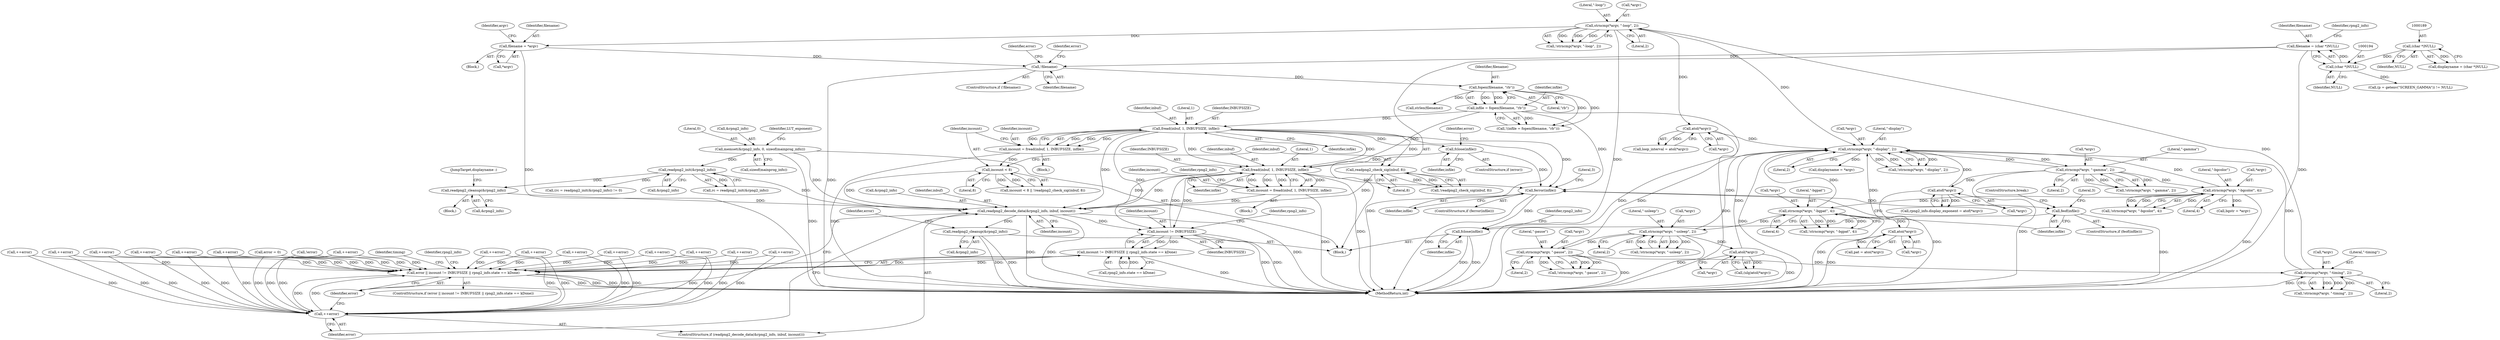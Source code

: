 digraph "0_Android_9d4853418ab2f754c2b63e091c29c5529b8b86ca_8@API" {
"1000774" [label="(Call,fread(inbuf, 1, INBUFSIZE, infile))"];
"1000724" [label="(Call,readpng2_decode_data(&rpng2_info, inbuf, incount))"];
"1000607" [label="(Call,readpng2_cleanup(&rpng2_info))"];
"1000581" [label="(Call,readpng2_init(&rpng2_info))"];
"1000196" [label="(Call,memset(&rpng2_info, 0, sizeof(mainprog_info)))"];
"1000559" [label="(Call,fread(inbuf, 1, INBUFSIZE, infile))"];
"1000547" [label="(Call,infile = fopen(filename, \"rb\"))"];
"1000549" [label="(Call,fopen(filename, \"rb\"))"];
"1000501" [label="(Call,!filename)"];
"1000487" [label="(Call,filename = *argv)"];
"1000431" [label="(Call,strncmp(*argv, \"-loop\", 2))"];
"1000419" [label="(Call,strncmp(*argv, \"-timing\", 2))"];
"1000407" [label="(Call,strncmp(*argv, \"-pause\", 2))"];
"1000379" [label="(Call,strncmp(*argv, \"-usleep\", 2))"];
"1000338" [label="(Call,strncmp(*argv, \"-bgpat\", 4))"];
"1000295" [label="(Call,strncmp(*argv, \"-bgcolor\", 4))"];
"1000262" [label="(Call,strncmp(*argv, \"-gamma\", 2))"];
"1000241" [label="(Call,strncmp(*argv, \"-display\", 2))"];
"1000281" [label="(Call,atof(*argv))"];
"1000398" [label="(Call,atol(*argv))"];
"1000355" [label="(Call,atoi(*argv))"];
"1000460" [label="(Call,atol(*argv))"];
"1000191" [label="(Call,filename = (char *)NULL)"];
"1000193" [label="(Call,(char *)NULL)"];
"1000188" [label="(Call,(char *)NULL)"];
"1000570" [label="(Call,readpng2_check_sig(inbuf, 8))"];
"1000774" [label="(Call,fread(inbuf, 1, INBUFSIZE, infile))"];
"1000735" [label="(Call,incount != INBUFSIZE)"];
"1000615" [label="(Call,fclose(infile))"];
"1000772" [label="(Call,incount = fread(inbuf, 1, INBUFSIZE, infile))"];
"1000566" [label="(Call,incount < 8)"];
"1000557" [label="(Call,incount = fread(inbuf, 1, INBUFSIZE, infile))"];
"1000734" [label="(Call,incount != INBUFSIZE || rpng2_info.state == kDone)"];
"1000732" [label="(Call,error || incount != INBUFSIZE || rpng2_info.state == kDone)"];
"1000729" [label="(Call,++error)"];
"1000753" [label="(Call,ferror(infile))"];
"1000760" [label="(Call,feof(infile))"];
"1000779" [label="(Call,fclose(infile))"];
"1000781" [label="(Call,readpng2_cleanup(&rpng2_info))"];
"1000546" [label="(Call,!(infile = fopen(filename, \"rb\")))"];
"1000504" [label="(Identifier,error)"];
"1000191" [label="(Call,filename = (char *)NULL)"];
"1000296" [label="(Call,*argv)"];
"1000560" [label="(Identifier,inbuf)"];
"1000581" [label="(Call,readpng2_init(&rpng2_info))"];
"1000398" [label="(Call,atol(*argv))"];
"1000255" [label="(Call,displayname = *argv)"];
"1000198" [label="(Identifier,rpng2_info)"];
"1000337" [label="(Call,!strncmp(*argv, \"-bgpat\", 4))"];
"1000419" [label="(Call,strncmp(*argv, \"-timing\", 2))"];
"1000550" [label="(Identifier,filename)"];
"1000261" [label="(Call,!strncmp(*argv, \"-gamma\", 2))"];
"1000265" [label="(Literal,\"-gamma\")"];
"1001099" [label="(MethodReturn,int)"];
"1000190" [label="(Identifier,NULL)"];
"1000615" [label="(Call,fclose(infile))"];
"1000610" [label="(JumpTarget,displayname :)"];
"1000757" [label="(Literal,3)"];
"1000740" [label="(Identifier,rpng2_info)"];
"1000263" [label="(Call,*argv)"];
"1000147" [label="(Block,)"];
"1000420" [label="(Call,*argv)"];
"1000299" [label="(Literal,4)"];
"1000726" [label="(Identifier,rpng2_info)"];
"1000613" [label="(ControlStructure,if (error))"];
"1000572" [label="(Literal,8)"];
"1000378" [label="(Call,!strncmp(*argv, \"-usleep\", 2))"];
"1000570" [label="(Call,readpng2_check_sig(inbuf, 8))"];
"1000266" [label="(Literal,2)"];
"1000574" [label="(Call,++error)"];
"1000380" [label="(Call,*argv)"];
"1000752" [label="(ControlStructure,if (ferror(infile)))"];
"1000551" [label="(Literal,\"rb\")"];
"1000406" [label="(Call,!strncmp(*argv, \"-pause\", 2))"];
"1000213" [label="(Call,(p = getenv(\"SCREEN_GAMMA\")) != NULL)"];
"1000783" [label="(Identifier,rpng2_info)"];
"1000567" [label="(Identifier,incount)"];
"1000461" [label="(Call,*argv)"];
"1000356" [label="(Call,*argv)"];
"1000498" [label="(Call,++error)"];
"1000244" [label="(Literal,\"-display\")"];
"1000772" [label="(Call,incount = fread(inbuf, 1, INBUFSIZE, infile))"];
"1000495" [label="(Call,++error)"];
"1000193" [label="(Call,(char *)NULL)"];
"1000779" [label="(Call,fclose(infile))"];
"1000431" [label="(Call,strncmp(*argv, \"-loop\", 2))"];
"1000562" [label="(Identifier,INBUFSIZE)"];
"1000723" [label="(ControlStructure,if (readpng2_decode_data(&rpng2_info, inbuf, incount)))"];
"1000430" [label="(Call,!strncmp(*argv, \"-loop\", 2))"];
"1000558" [label="(Identifier,incount)"];
"1000306" [label="(Call,++error)"];
"1000435" [label="(Literal,2)"];
"1000486" [label="(Block,)"];
"1000422" [label="(Literal,\"-timing\")"];
"1000407" [label="(Call,strncmp(*argv, \"-pause\", 2))"];
"1000747" [label="(Identifier,rpng2_info)"];
"1000606" [label="(Block,)"];
"1000382" [label="(Literal,\"-usleep\")"];
"1000754" [label="(Identifier,infile)"];
"1000277" [label="(Call,rpng2_info.display_exponent = atof(*argv))"];
"1000188" [label="(Call,(char *)NULL)"];
"1000565" [label="(Call,incount < 8 || !readpng2_check_sig(inbuf, 8))"];
"1000295" [label="(Call,strncmp(*argv, \"-bgcolor\", 4))"];
"1000579" [label="(Call,rc = readpng2_init(&rpng2_info))"];
"1000423" [label="(Literal,2)"];
"1000199" [label="(Literal,0)"];
"1000192" [label="(Identifier,filename)"];
"1000396" [label="(Call,(ulg)atol(*argv))"];
"1000548" [label="(Identifier,infile)"];
"1000563" [label="(Identifier,infile)"];
"1000408" [label="(Call,*argv)"];
"1000242" [label="(Call,*argv)"];
"1000501" [label="(Call,!filename)"];
"1000325" [label="(Call,++error)"];
"1000761" [label="(Identifier,infile)"];
"1000582" [label="(Call,&rpng2_info)"];
"1000338" [label="(Call,strncmp(*argv, \"-bgpat\", 4))"];
"1000727" [label="(Identifier,inbuf)"];
"1000290" [label="(Call,++error)"];
"1000568" [label="(Literal,8)"];
"1000628" [label="(Call,strlen(filename))"];
"1000196" [label="(Call,memset(&rpng2_info, 0, sizeof(mainprog_info)))"];
"1000493" [label="(Identifier,argv)"];
"1000488" [label="(Identifier,filename)"];
"1000195" [label="(Identifier,NULL)"];
"1000769" [label="(Identifier,timing)"];
"1000342" [label="(Literal,4)"];
"1000735" [label="(Call,incount != INBUFSIZE)"];
"1000753" [label="(Call,ferror(infile))"];
"1000774" [label="(Call,fread(inbuf, 1, INBUFSIZE, infile))"];
"1000595" [label="(Call,++error)"];
"1000611" [label="(Call,++error)"];
"1000487" [label="(Call,filename = *argv)"];
"1000339" [label="(Call,*argv)"];
"1000722" [label="(Block,)"];
"1000767" [label="(ControlStructure,break;)"];
"1000553" [label="(Call,++error)"];
"1000782" [label="(Call,&rpng2_info)"];
"1000557" [label="(Call,incount = fread(inbuf, 1, INBUFSIZE, infile))"];
"1000310" [label="(Call,bgstr = *argv)"];
"1000355" [label="(Call,atoi(*argv))"];
"1000434" [label="(Literal,\"-loop\")"];
"1000616" [label="(Identifier,infile)"];
"1000399" [label="(Call,*argv)"];
"1000241" [label="(Call,strncmp(*argv, \"-display\", 2))"];
"1000410" [label="(Literal,\"-pause\")"];
"1000383" [label="(Literal,2)"];
"1000240" [label="(Call,!strncmp(*argv, \"-display\", 2))"];
"1000281" [label="(Call,atof(*argv))"];
"1000738" [label="(Call,rpng2_info.state == kDone)"];
"1000764" [label="(Literal,3)"];
"1000607" [label="(Call,readpng2_cleanup(&rpng2_info))"];
"1000578" [label="(Call,(rc = readpng2_init(&rpng2_info)) != 0)"];
"1000374" [label="(Call,++error)"];
"1000561" [label="(Literal,1)"];
"1000341" [label="(Literal,\"-bgpat\")"];
"1000460" [label="(Call,atol(*argv))"];
"1000725" [label="(Call,&rpng2_info)"];
"1000282" [label="(Call,*argv)"];
"1000458" [label="(Call,loop_interval = atol(*argv))"];
"1000566" [label="(Call,incount < 8)"];
"1000294" [label="(Call,!strncmp(*argv, \"-bgcolor\", 4))"];
"1000349" [label="(Call,++error)"];
"1000418" [label="(Call,!strncmp(*argv, \"-timing\", 2))"];
"1000186" [label="(Call,displayname = (char *)NULL)"];
"1000733" [label="(Identifier,error)"];
"1000547" [label="(Call,infile = fopen(filename, \"rb\"))"];
"1000729" [label="(Call,++error)"];
"1000489" [label="(Call,*argv)"];
"1000197" [label="(Call,&rpng2_info)"];
"1000730" [label="(Identifier,error)"];
"1000781" [label="(Call,readpng2_cleanup(&rpng2_info))"];
"1000556" [label="(Block,)"];
"1000506" [label="(Identifier,error)"];
"1000273" [label="(Call,++error)"];
"1000203" [label="(Identifier,LUT_exponent)"];
"1000262" [label="(Call,strncmp(*argv, \"-gamma\", 2))"];
"1000559" [label="(Call,fread(inbuf, 1, INBUFSIZE, infile))"];
"1000773" [label="(Identifier,incount)"];
"1000618" [label="(Identifier,error)"];
"1000760" [label="(Call,feof(infile))"];
"1000759" [label="(ControlStructure,if (feof(infile)))"];
"1000776" [label="(Literal,1)"];
"1000245" [label="(Literal,2)"];
"1000236" [label="(Call,!error)"];
"1000734" [label="(Call,incount != INBUFSIZE || rpng2_info.state == kDone)"];
"1000353" [label="(Call,pat = atoi(*argv))"];
"1000777" [label="(Identifier,INBUFSIZE)"];
"1000503" [label="(Call,++error)"];
"1000158" [label="(Call,error = 0)"];
"1000298" [label="(Literal,\"-bgcolor\")"];
"1000390" [label="(Call,++error)"];
"1000200" [label="(Call,sizeof(mainprog_info))"];
"1000549" [label="(Call,fopen(filename, \"rb\"))"];
"1000737" [label="(Identifier,INBUFSIZE)"];
"1000731" [label="(ControlStructure,if (error || incount != INBUFSIZE || rpng2_info.state == kDone))"];
"1000736" [label="(Identifier,incount)"];
"1000778" [label="(Identifier,infile)"];
"1000724" [label="(Call,readpng2_decode_data(&rpng2_info, inbuf, incount))"];
"1000785" [label="(Identifier,error)"];
"1000775" [label="(Identifier,inbuf)"];
"1000502" [label="(Identifier,filename)"];
"1000728" [label="(Identifier,incount)"];
"1000411" [label="(Literal,2)"];
"1000252" [label="(Call,++error)"];
"1000732" [label="(Call,error || incount != INBUFSIZE || rpng2_info.state == kDone)"];
"1000432" [label="(Call,*argv)"];
"1000379" [label="(Call,strncmp(*argv, \"-usleep\", 2))"];
"1000569" [label="(Call,!readpng2_check_sig(inbuf, 8))"];
"1000571" [label="(Identifier,inbuf)"];
"1000500" [label="(ControlStructure,if (!filename))"];
"1000608" [label="(Call,&rpng2_info)"];
"1000780" [label="(Identifier,infile)"];
"1000774" -> "1000772"  [label="AST: "];
"1000774" -> "1000778"  [label="CFG: "];
"1000775" -> "1000774"  [label="AST: "];
"1000776" -> "1000774"  [label="AST: "];
"1000777" -> "1000774"  [label="AST: "];
"1000778" -> "1000774"  [label="AST: "];
"1000772" -> "1000774"  [label="CFG: "];
"1000774" -> "1001099"  [label="DDG: "];
"1000774" -> "1000724"  [label="DDG: "];
"1000774" -> "1000735"  [label="DDG: "];
"1000774" -> "1000753"  [label="DDG: "];
"1000774" -> "1000772"  [label="DDG: "];
"1000774" -> "1000772"  [label="DDG: "];
"1000774" -> "1000772"  [label="DDG: "];
"1000774" -> "1000772"  [label="DDG: "];
"1000724" -> "1000774"  [label="DDG: "];
"1000559" -> "1000774"  [label="DDG: "];
"1000559" -> "1000774"  [label="DDG: "];
"1000735" -> "1000774"  [label="DDG: "];
"1000547" -> "1000774"  [label="DDG: "];
"1000615" -> "1000774"  [label="DDG: "];
"1000724" -> "1000723"  [label="AST: "];
"1000724" -> "1000728"  [label="CFG: "];
"1000725" -> "1000724"  [label="AST: "];
"1000727" -> "1000724"  [label="AST: "];
"1000728" -> "1000724"  [label="AST: "];
"1000730" -> "1000724"  [label="CFG: "];
"1000733" -> "1000724"  [label="CFG: "];
"1000724" -> "1001099"  [label="DDG: "];
"1000724" -> "1001099"  [label="DDG: "];
"1000724" -> "1001099"  [label="DDG: "];
"1000607" -> "1000724"  [label="DDG: "];
"1000581" -> "1000724"  [label="DDG: "];
"1000196" -> "1000724"  [label="DDG: "];
"1000559" -> "1000724"  [label="DDG: "];
"1000570" -> "1000724"  [label="DDG: "];
"1000772" -> "1000724"  [label="DDG: "];
"1000566" -> "1000724"  [label="DDG: "];
"1000724" -> "1000735"  [label="DDG: "];
"1000724" -> "1000781"  [label="DDG: "];
"1000607" -> "1000606"  [label="AST: "];
"1000607" -> "1000608"  [label="CFG: "];
"1000608" -> "1000607"  [label="AST: "];
"1000610" -> "1000607"  [label="CFG: "];
"1000581" -> "1000607"  [label="DDG: "];
"1000581" -> "1000579"  [label="AST: "];
"1000581" -> "1000582"  [label="CFG: "];
"1000582" -> "1000581"  [label="AST: "];
"1000579" -> "1000581"  [label="CFG: "];
"1000581" -> "1000578"  [label="DDG: "];
"1000581" -> "1000579"  [label="DDG: "];
"1000196" -> "1000581"  [label="DDG: "];
"1000196" -> "1000147"  [label="AST: "];
"1000196" -> "1000200"  [label="CFG: "];
"1000197" -> "1000196"  [label="AST: "];
"1000199" -> "1000196"  [label="AST: "];
"1000200" -> "1000196"  [label="AST: "];
"1000203" -> "1000196"  [label="CFG: "];
"1000196" -> "1001099"  [label="DDG: "];
"1000559" -> "1000557"  [label="AST: "];
"1000559" -> "1000563"  [label="CFG: "];
"1000560" -> "1000559"  [label="AST: "];
"1000561" -> "1000559"  [label="AST: "];
"1000562" -> "1000559"  [label="AST: "];
"1000563" -> "1000559"  [label="AST: "];
"1000557" -> "1000559"  [label="CFG: "];
"1000559" -> "1001099"  [label="DDG: "];
"1000559" -> "1000557"  [label="DDG: "];
"1000559" -> "1000557"  [label="DDG: "];
"1000559" -> "1000557"  [label="DDG: "];
"1000559" -> "1000557"  [label="DDG: "];
"1000547" -> "1000559"  [label="DDG: "];
"1000559" -> "1000570"  [label="DDG: "];
"1000559" -> "1000615"  [label="DDG: "];
"1000559" -> "1000735"  [label="DDG: "];
"1000559" -> "1000753"  [label="DDG: "];
"1000547" -> "1000546"  [label="AST: "];
"1000547" -> "1000549"  [label="CFG: "];
"1000548" -> "1000547"  [label="AST: "];
"1000549" -> "1000547"  [label="AST: "];
"1000546" -> "1000547"  [label="CFG: "];
"1000547" -> "1001099"  [label="DDG: "];
"1000547" -> "1000546"  [label="DDG: "];
"1000549" -> "1000547"  [label="DDG: "];
"1000549" -> "1000547"  [label="DDG: "];
"1000547" -> "1000753"  [label="DDG: "];
"1000549" -> "1000551"  [label="CFG: "];
"1000550" -> "1000549"  [label="AST: "];
"1000551" -> "1000549"  [label="AST: "];
"1000549" -> "1000546"  [label="DDG: "];
"1000549" -> "1000546"  [label="DDG: "];
"1000501" -> "1000549"  [label="DDG: "];
"1000549" -> "1000628"  [label="DDG: "];
"1000501" -> "1000500"  [label="AST: "];
"1000501" -> "1000502"  [label="CFG: "];
"1000502" -> "1000501"  [label="AST: "];
"1000504" -> "1000501"  [label="CFG: "];
"1000506" -> "1000501"  [label="CFG: "];
"1000501" -> "1001099"  [label="DDG: "];
"1000487" -> "1000501"  [label="DDG: "];
"1000191" -> "1000501"  [label="DDG: "];
"1000487" -> "1000486"  [label="AST: "];
"1000487" -> "1000489"  [label="CFG: "];
"1000488" -> "1000487"  [label="AST: "];
"1000489" -> "1000487"  [label="AST: "];
"1000493" -> "1000487"  [label="CFG: "];
"1000487" -> "1001099"  [label="DDG: "];
"1000431" -> "1000487"  [label="DDG: "];
"1000431" -> "1000430"  [label="AST: "];
"1000431" -> "1000435"  [label="CFG: "];
"1000432" -> "1000431"  [label="AST: "];
"1000434" -> "1000431"  [label="AST: "];
"1000435" -> "1000431"  [label="AST: "];
"1000430" -> "1000431"  [label="CFG: "];
"1000431" -> "1001099"  [label="DDG: "];
"1000431" -> "1000241"  [label="DDG: "];
"1000431" -> "1000430"  [label="DDG: "];
"1000431" -> "1000430"  [label="DDG: "];
"1000431" -> "1000430"  [label="DDG: "];
"1000419" -> "1000431"  [label="DDG: "];
"1000431" -> "1000460"  [label="DDG: "];
"1000419" -> "1000418"  [label="AST: "];
"1000419" -> "1000423"  [label="CFG: "];
"1000420" -> "1000419"  [label="AST: "];
"1000422" -> "1000419"  [label="AST: "];
"1000423" -> "1000419"  [label="AST: "];
"1000418" -> "1000419"  [label="CFG: "];
"1000419" -> "1001099"  [label="DDG: "];
"1000419" -> "1000241"  [label="DDG: "];
"1000419" -> "1000418"  [label="DDG: "];
"1000419" -> "1000418"  [label="DDG: "];
"1000419" -> "1000418"  [label="DDG: "];
"1000407" -> "1000419"  [label="DDG: "];
"1000407" -> "1000406"  [label="AST: "];
"1000407" -> "1000411"  [label="CFG: "];
"1000408" -> "1000407"  [label="AST: "];
"1000410" -> "1000407"  [label="AST: "];
"1000411" -> "1000407"  [label="AST: "];
"1000406" -> "1000407"  [label="CFG: "];
"1000407" -> "1001099"  [label="DDG: "];
"1000407" -> "1000241"  [label="DDG: "];
"1000407" -> "1000406"  [label="DDG: "];
"1000407" -> "1000406"  [label="DDG: "];
"1000407" -> "1000406"  [label="DDG: "];
"1000379" -> "1000407"  [label="DDG: "];
"1000379" -> "1000378"  [label="AST: "];
"1000379" -> "1000383"  [label="CFG: "];
"1000380" -> "1000379"  [label="AST: "];
"1000382" -> "1000379"  [label="AST: "];
"1000383" -> "1000379"  [label="AST: "];
"1000378" -> "1000379"  [label="CFG: "];
"1000379" -> "1001099"  [label="DDG: "];
"1000379" -> "1000241"  [label="DDG: "];
"1000379" -> "1000378"  [label="DDG: "];
"1000379" -> "1000378"  [label="DDG: "];
"1000379" -> "1000378"  [label="DDG: "];
"1000338" -> "1000379"  [label="DDG: "];
"1000379" -> "1000398"  [label="DDG: "];
"1000338" -> "1000337"  [label="AST: "];
"1000338" -> "1000342"  [label="CFG: "];
"1000339" -> "1000338"  [label="AST: "];
"1000341" -> "1000338"  [label="AST: "];
"1000342" -> "1000338"  [label="AST: "];
"1000337" -> "1000338"  [label="CFG: "];
"1000338" -> "1001099"  [label="DDG: "];
"1000338" -> "1000241"  [label="DDG: "];
"1000338" -> "1000337"  [label="DDG: "];
"1000338" -> "1000337"  [label="DDG: "];
"1000338" -> "1000337"  [label="DDG: "];
"1000295" -> "1000338"  [label="DDG: "];
"1000338" -> "1000355"  [label="DDG: "];
"1000295" -> "1000294"  [label="AST: "];
"1000295" -> "1000299"  [label="CFG: "];
"1000296" -> "1000295"  [label="AST: "];
"1000298" -> "1000295"  [label="AST: "];
"1000299" -> "1000295"  [label="AST: "];
"1000294" -> "1000295"  [label="CFG: "];
"1000295" -> "1001099"  [label="DDG: "];
"1000295" -> "1000241"  [label="DDG: "];
"1000295" -> "1000294"  [label="DDG: "];
"1000295" -> "1000294"  [label="DDG: "];
"1000295" -> "1000294"  [label="DDG: "];
"1000262" -> "1000295"  [label="DDG: "];
"1000295" -> "1000310"  [label="DDG: "];
"1000262" -> "1000261"  [label="AST: "];
"1000262" -> "1000266"  [label="CFG: "];
"1000263" -> "1000262"  [label="AST: "];
"1000265" -> "1000262"  [label="AST: "];
"1000266" -> "1000262"  [label="AST: "];
"1000261" -> "1000262"  [label="CFG: "];
"1000262" -> "1001099"  [label="DDG: "];
"1000262" -> "1000241"  [label="DDG: "];
"1000262" -> "1000261"  [label="DDG: "];
"1000262" -> "1000261"  [label="DDG: "];
"1000262" -> "1000261"  [label="DDG: "];
"1000241" -> "1000262"  [label="DDG: "];
"1000262" -> "1000281"  [label="DDG: "];
"1000241" -> "1000240"  [label="AST: "];
"1000241" -> "1000245"  [label="CFG: "];
"1000242" -> "1000241"  [label="AST: "];
"1000244" -> "1000241"  [label="AST: "];
"1000245" -> "1000241"  [label="AST: "];
"1000240" -> "1000241"  [label="CFG: "];
"1000241" -> "1001099"  [label="DDG: "];
"1000241" -> "1000240"  [label="DDG: "];
"1000241" -> "1000240"  [label="DDG: "];
"1000241" -> "1000240"  [label="DDG: "];
"1000281" -> "1000241"  [label="DDG: "];
"1000398" -> "1000241"  [label="DDG: "];
"1000355" -> "1000241"  [label="DDG: "];
"1000460" -> "1000241"  [label="DDG: "];
"1000241" -> "1000255"  [label="DDG: "];
"1000281" -> "1000277"  [label="AST: "];
"1000281" -> "1000282"  [label="CFG: "];
"1000282" -> "1000281"  [label="AST: "];
"1000277" -> "1000281"  [label="CFG: "];
"1000281" -> "1001099"  [label="DDG: "];
"1000281" -> "1000277"  [label="DDG: "];
"1000398" -> "1000396"  [label="AST: "];
"1000398" -> "1000399"  [label="CFG: "];
"1000399" -> "1000398"  [label="AST: "];
"1000396" -> "1000398"  [label="CFG: "];
"1000398" -> "1001099"  [label="DDG: "];
"1000398" -> "1000396"  [label="DDG: "];
"1000355" -> "1000353"  [label="AST: "];
"1000355" -> "1000356"  [label="CFG: "];
"1000356" -> "1000355"  [label="AST: "];
"1000353" -> "1000355"  [label="CFG: "];
"1000355" -> "1001099"  [label="DDG: "];
"1000355" -> "1000353"  [label="DDG: "];
"1000460" -> "1000458"  [label="AST: "];
"1000460" -> "1000461"  [label="CFG: "];
"1000461" -> "1000460"  [label="AST: "];
"1000458" -> "1000460"  [label="CFG: "];
"1000460" -> "1001099"  [label="DDG: "];
"1000460" -> "1000458"  [label="DDG: "];
"1000191" -> "1000147"  [label="AST: "];
"1000191" -> "1000193"  [label="CFG: "];
"1000192" -> "1000191"  [label="AST: "];
"1000193" -> "1000191"  [label="AST: "];
"1000198" -> "1000191"  [label="CFG: "];
"1000191" -> "1001099"  [label="DDG: "];
"1000193" -> "1000191"  [label="DDG: "];
"1000193" -> "1000195"  [label="CFG: "];
"1000194" -> "1000193"  [label="AST: "];
"1000195" -> "1000193"  [label="AST: "];
"1000188" -> "1000193"  [label="DDG: "];
"1000193" -> "1000213"  [label="DDG: "];
"1000188" -> "1000186"  [label="AST: "];
"1000188" -> "1000190"  [label="CFG: "];
"1000189" -> "1000188"  [label="AST: "];
"1000190" -> "1000188"  [label="AST: "];
"1000186" -> "1000188"  [label="CFG: "];
"1000188" -> "1000186"  [label="DDG: "];
"1000570" -> "1000569"  [label="AST: "];
"1000570" -> "1000572"  [label="CFG: "];
"1000571" -> "1000570"  [label="AST: "];
"1000572" -> "1000570"  [label="AST: "];
"1000569" -> "1000570"  [label="CFG: "];
"1000570" -> "1000569"  [label="DDG: "];
"1000570" -> "1000569"  [label="DDG: "];
"1000735" -> "1000734"  [label="AST: "];
"1000735" -> "1000737"  [label="CFG: "];
"1000736" -> "1000735"  [label="AST: "];
"1000737" -> "1000735"  [label="AST: "];
"1000740" -> "1000735"  [label="CFG: "];
"1000734" -> "1000735"  [label="CFG: "];
"1000735" -> "1001099"  [label="DDG: "];
"1000735" -> "1001099"  [label="DDG: "];
"1000735" -> "1000734"  [label="DDG: "];
"1000735" -> "1000734"  [label="DDG: "];
"1000615" -> "1000613"  [label="AST: "];
"1000615" -> "1000616"  [label="CFG: "];
"1000616" -> "1000615"  [label="AST: "];
"1000618" -> "1000615"  [label="CFG: "];
"1000615" -> "1000753"  [label="DDG: "];
"1000772" -> "1000722"  [label="AST: "];
"1000773" -> "1000772"  [label="AST: "];
"1000726" -> "1000772"  [label="CFG: "];
"1000772" -> "1001099"  [label="DDG: "];
"1000566" -> "1000565"  [label="AST: "];
"1000566" -> "1000568"  [label="CFG: "];
"1000567" -> "1000566"  [label="AST: "];
"1000568" -> "1000566"  [label="AST: "];
"1000571" -> "1000566"  [label="CFG: "];
"1000565" -> "1000566"  [label="CFG: "];
"1000566" -> "1000565"  [label="DDG: "];
"1000566" -> "1000565"  [label="DDG: "];
"1000557" -> "1000566"  [label="DDG: "];
"1000557" -> "1000556"  [label="AST: "];
"1000558" -> "1000557"  [label="AST: "];
"1000567" -> "1000557"  [label="CFG: "];
"1000557" -> "1001099"  [label="DDG: "];
"1000734" -> "1000732"  [label="AST: "];
"1000734" -> "1000738"  [label="CFG: "];
"1000738" -> "1000734"  [label="AST: "];
"1000732" -> "1000734"  [label="CFG: "];
"1000734" -> "1001099"  [label="DDG: "];
"1000734" -> "1000732"  [label="DDG: "];
"1000734" -> "1000732"  [label="DDG: "];
"1000738" -> "1000734"  [label="DDG: "];
"1000738" -> "1000734"  [label="DDG: "];
"1000732" -> "1000731"  [label="AST: "];
"1000732" -> "1000733"  [label="CFG: "];
"1000733" -> "1000732"  [label="AST: "];
"1000747" -> "1000732"  [label="CFG: "];
"1000769" -> "1000732"  [label="CFG: "];
"1000732" -> "1001099"  [label="DDG: "];
"1000732" -> "1001099"  [label="DDG: "];
"1000732" -> "1001099"  [label="DDG: "];
"1000732" -> "1000729"  [label="DDG: "];
"1000290" -> "1000732"  [label="DDG: "];
"1000236" -> "1000732"  [label="DDG: "];
"1000553" -> "1000732"  [label="DDG: "];
"1000306" -> "1000732"  [label="DDG: "];
"1000595" -> "1000732"  [label="DDG: "];
"1000273" -> "1000732"  [label="DDG: "];
"1000498" -> "1000732"  [label="DDG: "];
"1000349" -> "1000732"  [label="DDG: "];
"1000611" -> "1000732"  [label="DDG: "];
"1000325" -> "1000732"  [label="DDG: "];
"1000574" -> "1000732"  [label="DDG: "];
"1000158" -> "1000732"  [label="DDG: "];
"1000729" -> "1000732"  [label="DDG: "];
"1000374" -> "1000732"  [label="DDG: "];
"1000252" -> "1000732"  [label="DDG: "];
"1000495" -> "1000732"  [label="DDG: "];
"1000503" -> "1000732"  [label="DDG: "];
"1000390" -> "1000732"  [label="DDG: "];
"1000729" -> "1000723"  [label="AST: "];
"1000729" -> "1000730"  [label="CFG: "];
"1000730" -> "1000729"  [label="AST: "];
"1000733" -> "1000729"  [label="CFG: "];
"1000290" -> "1000729"  [label="DDG: "];
"1000374" -> "1000729"  [label="DDG: "];
"1000236" -> "1000729"  [label="DDG: "];
"1000553" -> "1000729"  [label="DDG: "];
"1000306" -> "1000729"  [label="DDG: "];
"1000595" -> "1000729"  [label="DDG: "];
"1000273" -> "1000729"  [label="DDG: "];
"1000498" -> "1000729"  [label="DDG: "];
"1000349" -> "1000729"  [label="DDG: "];
"1000611" -> "1000729"  [label="DDG: "];
"1000325" -> "1000729"  [label="DDG: "];
"1000574" -> "1000729"  [label="DDG: "];
"1000158" -> "1000729"  [label="DDG: "];
"1000252" -> "1000729"  [label="DDG: "];
"1000495" -> "1000729"  [label="DDG: "];
"1000503" -> "1000729"  [label="DDG: "];
"1000390" -> "1000729"  [label="DDG: "];
"1000753" -> "1000752"  [label="AST: "];
"1000753" -> "1000754"  [label="CFG: "];
"1000754" -> "1000753"  [label="AST: "];
"1000757" -> "1000753"  [label="CFG: "];
"1000761" -> "1000753"  [label="CFG: "];
"1000753" -> "1001099"  [label="DDG: "];
"1000753" -> "1000760"  [label="DDG: "];
"1000753" -> "1000779"  [label="DDG: "];
"1000760" -> "1000759"  [label="AST: "];
"1000760" -> "1000761"  [label="CFG: "];
"1000761" -> "1000760"  [label="AST: "];
"1000764" -> "1000760"  [label="CFG: "];
"1000767" -> "1000760"  [label="CFG: "];
"1000760" -> "1001099"  [label="DDG: "];
"1000760" -> "1000779"  [label="DDG: "];
"1000779" -> "1000147"  [label="AST: "];
"1000779" -> "1000780"  [label="CFG: "];
"1000780" -> "1000779"  [label="AST: "];
"1000783" -> "1000779"  [label="CFG: "];
"1000779" -> "1001099"  [label="DDG: "];
"1000779" -> "1001099"  [label="DDG: "];
"1000781" -> "1000147"  [label="AST: "];
"1000781" -> "1000782"  [label="CFG: "];
"1000782" -> "1000781"  [label="AST: "];
"1000785" -> "1000781"  [label="CFG: "];
"1000781" -> "1001099"  [label="DDG: "];
"1000781" -> "1001099"  [label="DDG: "];
}
